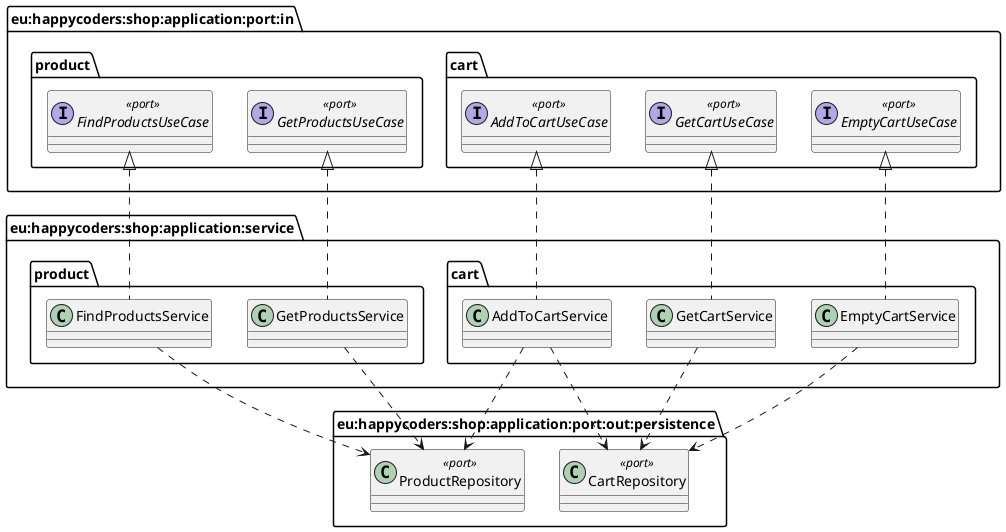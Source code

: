 @startuml
package "eu:happycoders:shop:application:port:in" {
    package "cart" {
        interface EmptyCartUseCase<<port>> {}
        interface GetCartUseCase<<port>> {}
        interface AddToCartUseCase<<port>> {}
    }
    package "product" {
        interface GetProductsUseCase<<port>> {}
        interface FindProductsUseCase<<port>> {}
    }
}

package "eu:happycoders:shop:application:service" {
    package "cart" {
        EmptyCartUseCase <|.. EmptyCartService
        GetCartUseCase <|.. GetCartService
        AddToCartUseCase <|.. AddToCartService
    }
    package "product" {
        GetProductsUseCase <|.. GetProductsService
        FindProductsUseCase <|.. FindProductsService
    }
}

package "eu:happycoders:shop:application:port:out:persistence" {
        class CartRepository<<port>>
        class ProductRepository<<port>>

        AddToCartService ..> CartRepository
        AddToCartService ..> ProductRepository
        EmptyCartService ..> CartRepository
        GetCartService ..> CartRepository

        FindProductsService ..> ProductRepository
        GetProductsService ..> ProductRepository
}
@enduml